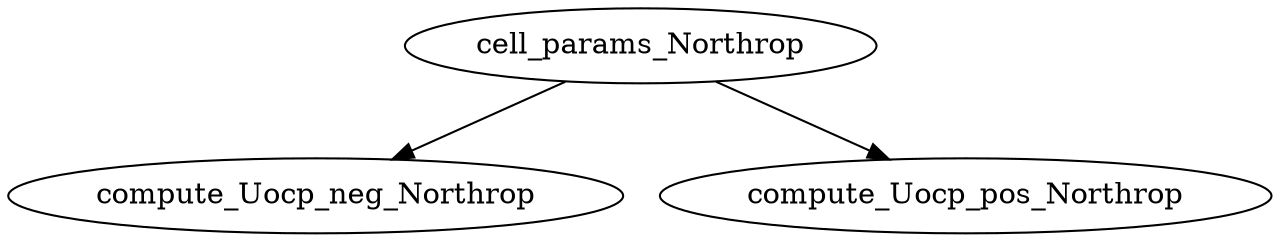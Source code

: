 /* Created by mdot for Matlab */
digraph m2html {
  cell_params_Northrop -> compute_Uocp_neg_Northrop;
  cell_params_Northrop -> compute_Uocp_pos_Northrop;

  cell_params_Northrop [URL="cell_params_Northrop.html"];
  compute_Uocp_neg_Northrop [URL="compute_Uocp_neg_Northrop.html"];
  compute_Uocp_pos_Northrop [URL="compute_Uocp_pos_Northrop.html"];
}
